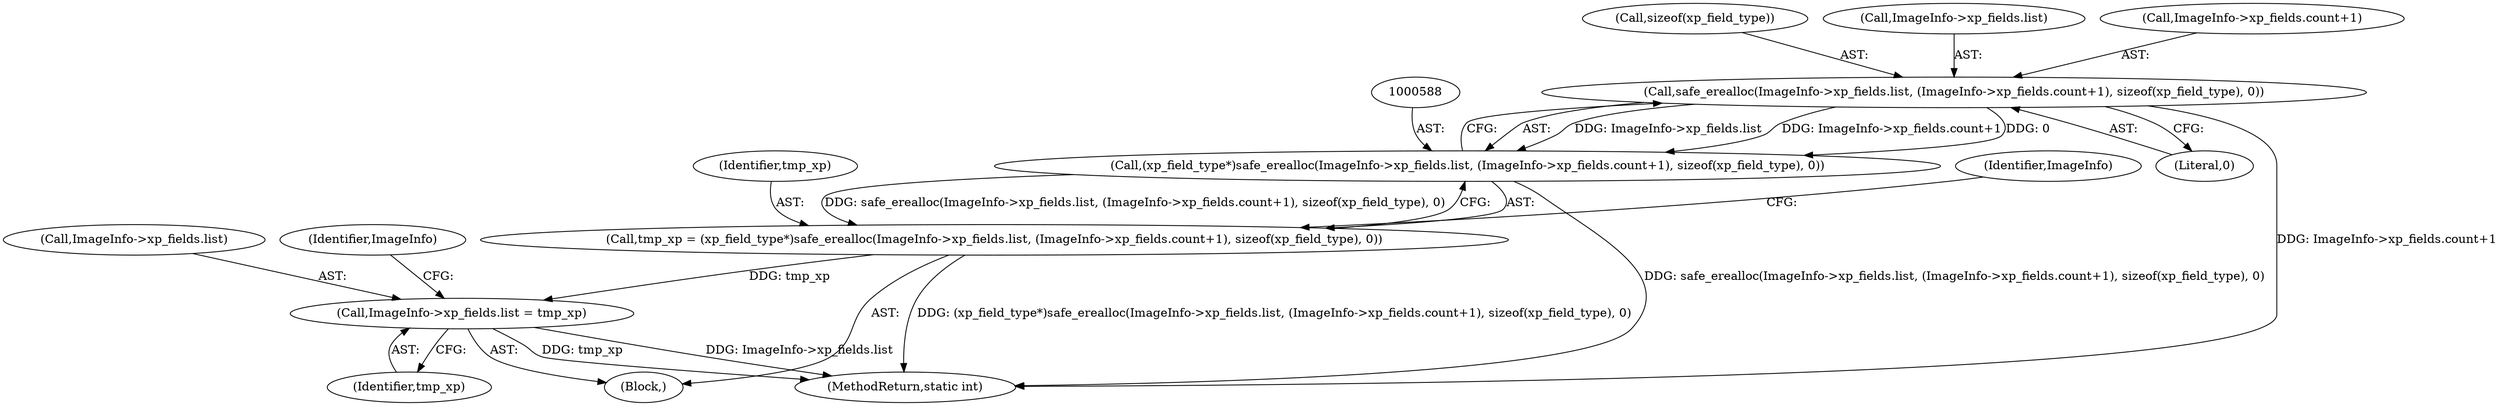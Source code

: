 digraph "0_php_082aecfc3a753ad03be82cf14f03ac065723ec92_0@API" {
"1000589" [label="(Call,safe_erealloc(ImageInfo->xp_fields.list, (ImageInfo->xp_fields.count+1), sizeof(xp_field_type), 0))"];
"1000587" [label="(Call,(xp_field_type*)safe_erealloc(ImageInfo->xp_fields.list, (ImageInfo->xp_fields.count+1), sizeof(xp_field_type), 0))"];
"1000585" [label="(Call,tmp_xp = (xp_field_type*)safe_erealloc(ImageInfo->xp_fields.list, (ImageInfo->xp_fields.count+1), sizeof(xp_field_type), 0))"];
"1000610" [label="(Call,ImageInfo->xp_fields.list = tmp_xp)"];
"1000587" [label="(Call,(xp_field_type*)safe_erealloc(ImageInfo->xp_fields.list, (ImageInfo->xp_fields.count+1), sizeof(xp_field_type), 0))"];
"1000589" [label="(Call,safe_erealloc(ImageInfo->xp_fields.list, (ImageInfo->xp_fields.count+1), sizeof(xp_field_type), 0))"];
"1000607" [label="(Identifier,ImageInfo)"];
"1000602" [label="(Call,sizeof(xp_field_type))"];
"1000604" [label="(Literal,0)"];
"1000797" [label="(MethodReturn,static int)"];
"1000620" [label="(Identifier,ImageInfo)"];
"1000616" [label="(Identifier,tmp_xp)"];
"1000586" [label="(Identifier,tmp_xp)"];
"1000590" [label="(Call,ImageInfo->xp_fields.list)"];
"1000595" [label="(Call,ImageInfo->xp_fields.count+1)"];
"1000512" [label="(Block,)"];
"1000611" [label="(Call,ImageInfo->xp_fields.list)"];
"1000585" [label="(Call,tmp_xp = (xp_field_type*)safe_erealloc(ImageInfo->xp_fields.list, (ImageInfo->xp_fields.count+1), sizeof(xp_field_type), 0))"];
"1000610" [label="(Call,ImageInfo->xp_fields.list = tmp_xp)"];
"1000589" -> "1000587"  [label="AST: "];
"1000589" -> "1000604"  [label="CFG: "];
"1000590" -> "1000589"  [label="AST: "];
"1000595" -> "1000589"  [label="AST: "];
"1000602" -> "1000589"  [label="AST: "];
"1000604" -> "1000589"  [label="AST: "];
"1000587" -> "1000589"  [label="CFG: "];
"1000589" -> "1000797"  [label="DDG: ImageInfo->xp_fields.count+1"];
"1000589" -> "1000587"  [label="DDG: ImageInfo->xp_fields.list"];
"1000589" -> "1000587"  [label="DDG: ImageInfo->xp_fields.count+1"];
"1000589" -> "1000587"  [label="DDG: 0"];
"1000587" -> "1000585"  [label="AST: "];
"1000588" -> "1000587"  [label="AST: "];
"1000585" -> "1000587"  [label="CFG: "];
"1000587" -> "1000797"  [label="DDG: safe_erealloc(ImageInfo->xp_fields.list, (ImageInfo->xp_fields.count+1), sizeof(xp_field_type), 0)"];
"1000587" -> "1000585"  [label="DDG: safe_erealloc(ImageInfo->xp_fields.list, (ImageInfo->xp_fields.count+1), sizeof(xp_field_type), 0)"];
"1000585" -> "1000512"  [label="AST: "];
"1000586" -> "1000585"  [label="AST: "];
"1000607" -> "1000585"  [label="CFG: "];
"1000585" -> "1000797"  [label="DDG: (xp_field_type*)safe_erealloc(ImageInfo->xp_fields.list, (ImageInfo->xp_fields.count+1), sizeof(xp_field_type), 0)"];
"1000585" -> "1000610"  [label="DDG: tmp_xp"];
"1000610" -> "1000512"  [label="AST: "];
"1000610" -> "1000616"  [label="CFG: "];
"1000611" -> "1000610"  [label="AST: "];
"1000616" -> "1000610"  [label="AST: "];
"1000620" -> "1000610"  [label="CFG: "];
"1000610" -> "1000797"  [label="DDG: tmp_xp"];
"1000610" -> "1000797"  [label="DDG: ImageInfo->xp_fields.list"];
}
